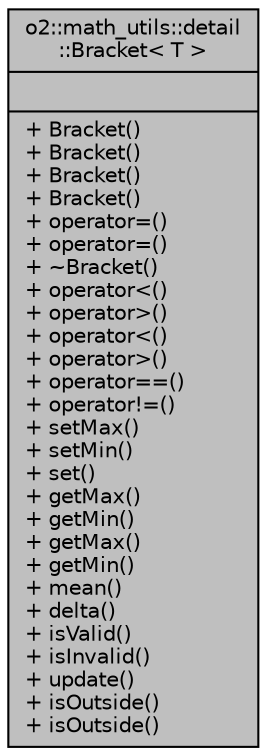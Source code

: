 digraph "o2::math_utils::detail::Bracket&lt; T &gt;"
{
 // INTERACTIVE_SVG=YES
  bgcolor="transparent";
  edge [fontname="Helvetica",fontsize="10",labelfontname="Helvetica",labelfontsize="10"];
  node [fontname="Helvetica",fontsize="10",shape=record];
  Node2 [label="{o2::math_utils::detail\l::Bracket\< T \>\n||+ Bracket()\l+ Bracket()\l+ Bracket()\l+ Bracket()\l+ operator=()\l+ operator=()\l+ ~Bracket()\l+ operator\<()\l+ operator\>()\l+ operator\<()\l+ operator\>()\l+ operator==()\l+ operator!=()\l+ setMax()\l+ setMin()\l+ set()\l+ getMax()\l+ getMin()\l+ getMax()\l+ getMin()\l+ mean()\l+ delta()\l+ isValid()\l+ isInvalid()\l+ update()\l+ isOutside()\l+ isOutside()\l}",height=0.2,width=0.4,color="black", fillcolor="grey75", style="filled", fontcolor="black"];
}
